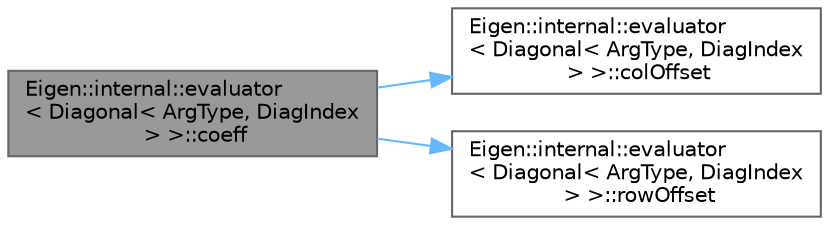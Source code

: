 digraph "Eigen::internal::evaluator&lt; Diagonal&lt; ArgType, DiagIndex &gt; &gt;::coeff"
{
 // LATEX_PDF_SIZE
  bgcolor="transparent";
  edge [fontname=Helvetica,fontsize=10,labelfontname=Helvetica,labelfontsize=10];
  node [fontname=Helvetica,fontsize=10,shape=box,height=0.2,width=0.4];
  rankdir="LR";
  Node1 [id="Node000001",label="Eigen::internal::evaluator\l\< Diagonal\< ArgType, DiagIndex\l \> \>::coeff",height=0.2,width=0.4,color="gray40", fillcolor="grey60", style="filled", fontcolor="black",tooltip=" "];
  Node1 -> Node2 [id="edge1_Node000001_Node000002",color="steelblue1",style="solid",tooltip=" "];
  Node2 [id="Node000002",label="Eigen::internal::evaluator\l\< Diagonal\< ArgType, DiagIndex\l \> \>::colOffset",height=0.2,width=0.4,color="grey40", fillcolor="white", style="filled",URL="$struct_eigen_1_1internal_1_1evaluator_3_01_diagonal_3_01_arg_type_00_01_diag_index_01_4_01_4.html#aff0f43e8c6d72e2db519c97a021dae78",tooltip=" "];
  Node1 -> Node3 [id="edge2_Node000001_Node000003",color="steelblue1",style="solid",tooltip=" "];
  Node3 [id="Node000003",label="Eigen::internal::evaluator\l\< Diagonal\< ArgType, DiagIndex\l \> \>::rowOffset",height=0.2,width=0.4,color="grey40", fillcolor="white", style="filled",URL="$struct_eigen_1_1internal_1_1evaluator_3_01_diagonal_3_01_arg_type_00_01_diag_index_01_4_01_4.html#acc5f08af3c5e8f95aeef3d4ce2f92318",tooltip=" "];
}
